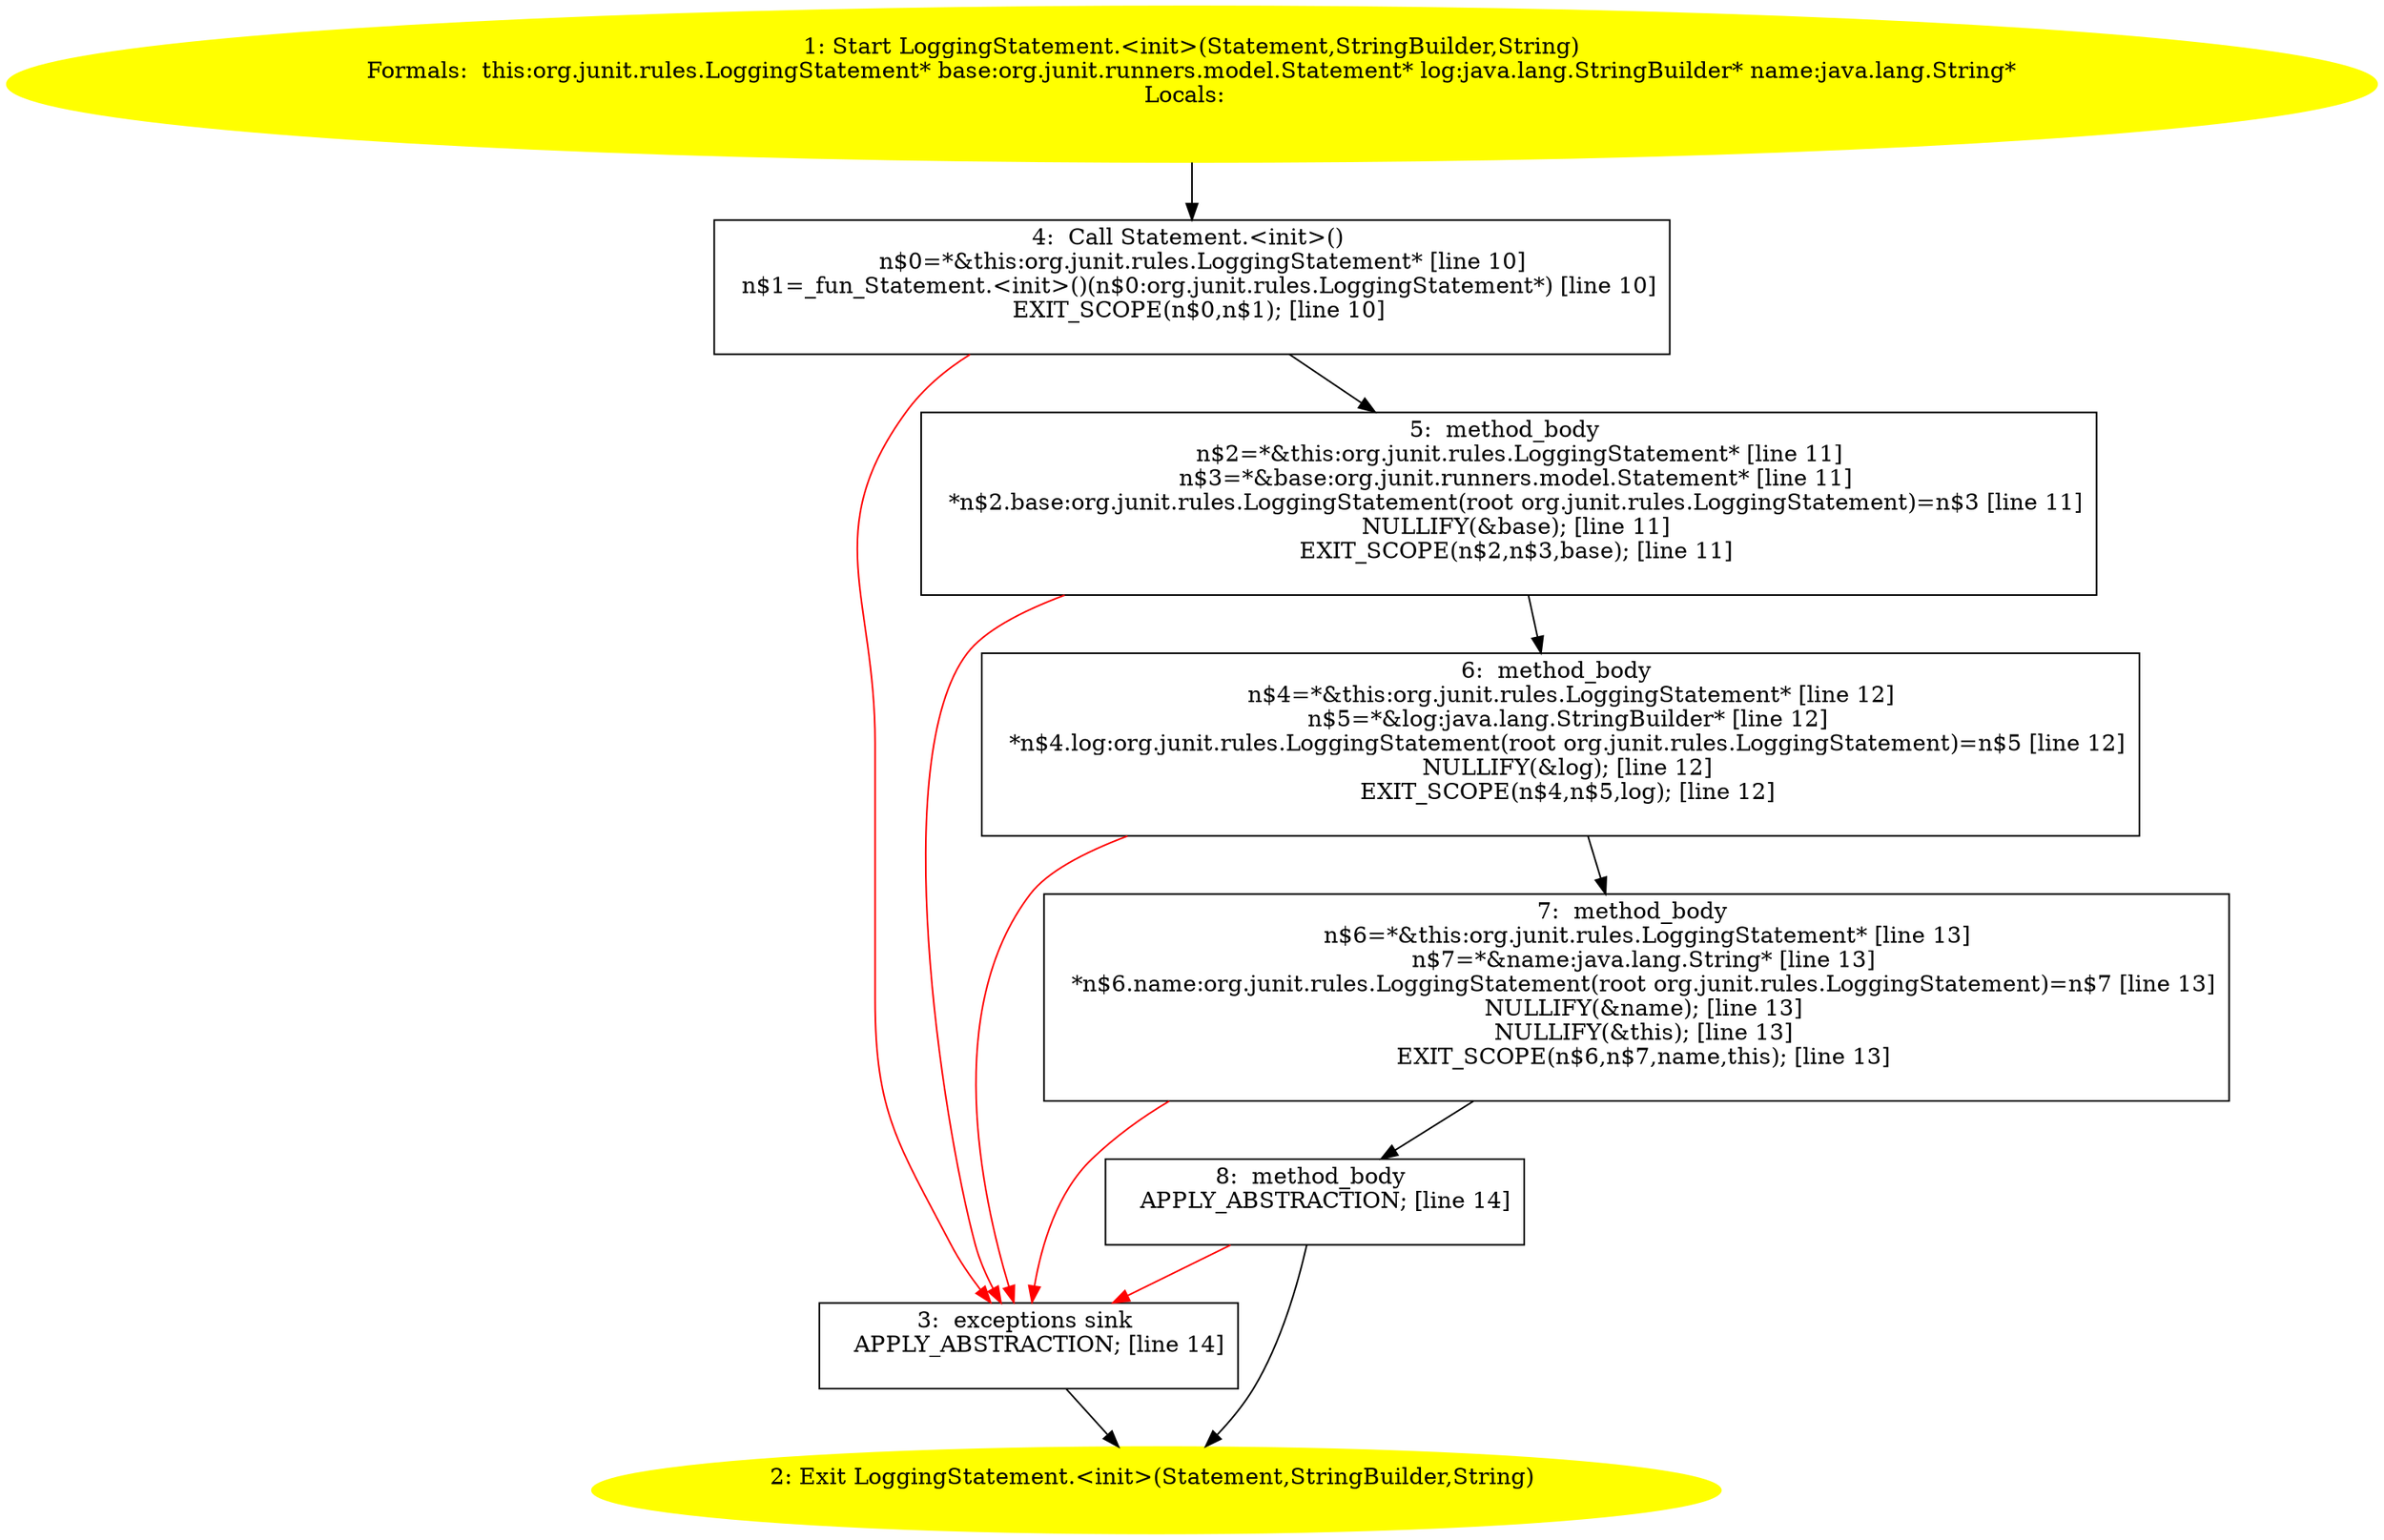 /* @generated */
digraph cfg {
"org.junit.rules.LoggingStatement.<init>(org.junit.runners.model.Statement,java.lang.StringBuilder,ja.c2eac6f053944ac878633651b9d10b88_1" [label="1: Start LoggingStatement.<init>(Statement,StringBuilder,String)\nFormals:  this:org.junit.rules.LoggingStatement* base:org.junit.runners.model.Statement* log:java.lang.StringBuilder* name:java.lang.String*\nLocals:  \n  " color=yellow style=filled]
	

	 "org.junit.rules.LoggingStatement.<init>(org.junit.runners.model.Statement,java.lang.StringBuilder,ja.c2eac6f053944ac878633651b9d10b88_1" -> "org.junit.rules.LoggingStatement.<init>(org.junit.runners.model.Statement,java.lang.StringBuilder,ja.c2eac6f053944ac878633651b9d10b88_4" ;
"org.junit.rules.LoggingStatement.<init>(org.junit.runners.model.Statement,java.lang.StringBuilder,ja.c2eac6f053944ac878633651b9d10b88_2" [label="2: Exit LoggingStatement.<init>(Statement,StringBuilder,String) \n  " color=yellow style=filled]
	

"org.junit.rules.LoggingStatement.<init>(org.junit.runners.model.Statement,java.lang.StringBuilder,ja.c2eac6f053944ac878633651b9d10b88_3" [label="3:  exceptions sink \n   APPLY_ABSTRACTION; [line 14]\n " shape="box"]
	

	 "org.junit.rules.LoggingStatement.<init>(org.junit.runners.model.Statement,java.lang.StringBuilder,ja.c2eac6f053944ac878633651b9d10b88_3" -> "org.junit.rules.LoggingStatement.<init>(org.junit.runners.model.Statement,java.lang.StringBuilder,ja.c2eac6f053944ac878633651b9d10b88_2" ;
"org.junit.rules.LoggingStatement.<init>(org.junit.runners.model.Statement,java.lang.StringBuilder,ja.c2eac6f053944ac878633651b9d10b88_4" [label="4:  Call Statement.<init>() \n   n$0=*&this:org.junit.rules.LoggingStatement* [line 10]\n  n$1=_fun_Statement.<init>()(n$0:org.junit.rules.LoggingStatement*) [line 10]\n  EXIT_SCOPE(n$0,n$1); [line 10]\n " shape="box"]
	

	 "org.junit.rules.LoggingStatement.<init>(org.junit.runners.model.Statement,java.lang.StringBuilder,ja.c2eac6f053944ac878633651b9d10b88_4" -> "org.junit.rules.LoggingStatement.<init>(org.junit.runners.model.Statement,java.lang.StringBuilder,ja.c2eac6f053944ac878633651b9d10b88_5" ;
	 "org.junit.rules.LoggingStatement.<init>(org.junit.runners.model.Statement,java.lang.StringBuilder,ja.c2eac6f053944ac878633651b9d10b88_4" -> "org.junit.rules.LoggingStatement.<init>(org.junit.runners.model.Statement,java.lang.StringBuilder,ja.c2eac6f053944ac878633651b9d10b88_3" [color="red" ];
"org.junit.rules.LoggingStatement.<init>(org.junit.runners.model.Statement,java.lang.StringBuilder,ja.c2eac6f053944ac878633651b9d10b88_5" [label="5:  method_body \n   n$2=*&this:org.junit.rules.LoggingStatement* [line 11]\n  n$3=*&base:org.junit.runners.model.Statement* [line 11]\n  *n$2.base:org.junit.rules.LoggingStatement(root org.junit.rules.LoggingStatement)=n$3 [line 11]\n  NULLIFY(&base); [line 11]\n  EXIT_SCOPE(n$2,n$3,base); [line 11]\n " shape="box"]
	

	 "org.junit.rules.LoggingStatement.<init>(org.junit.runners.model.Statement,java.lang.StringBuilder,ja.c2eac6f053944ac878633651b9d10b88_5" -> "org.junit.rules.LoggingStatement.<init>(org.junit.runners.model.Statement,java.lang.StringBuilder,ja.c2eac6f053944ac878633651b9d10b88_6" ;
	 "org.junit.rules.LoggingStatement.<init>(org.junit.runners.model.Statement,java.lang.StringBuilder,ja.c2eac6f053944ac878633651b9d10b88_5" -> "org.junit.rules.LoggingStatement.<init>(org.junit.runners.model.Statement,java.lang.StringBuilder,ja.c2eac6f053944ac878633651b9d10b88_3" [color="red" ];
"org.junit.rules.LoggingStatement.<init>(org.junit.runners.model.Statement,java.lang.StringBuilder,ja.c2eac6f053944ac878633651b9d10b88_6" [label="6:  method_body \n   n$4=*&this:org.junit.rules.LoggingStatement* [line 12]\n  n$5=*&log:java.lang.StringBuilder* [line 12]\n  *n$4.log:org.junit.rules.LoggingStatement(root org.junit.rules.LoggingStatement)=n$5 [line 12]\n  NULLIFY(&log); [line 12]\n  EXIT_SCOPE(n$4,n$5,log); [line 12]\n " shape="box"]
	

	 "org.junit.rules.LoggingStatement.<init>(org.junit.runners.model.Statement,java.lang.StringBuilder,ja.c2eac6f053944ac878633651b9d10b88_6" -> "org.junit.rules.LoggingStatement.<init>(org.junit.runners.model.Statement,java.lang.StringBuilder,ja.c2eac6f053944ac878633651b9d10b88_7" ;
	 "org.junit.rules.LoggingStatement.<init>(org.junit.runners.model.Statement,java.lang.StringBuilder,ja.c2eac6f053944ac878633651b9d10b88_6" -> "org.junit.rules.LoggingStatement.<init>(org.junit.runners.model.Statement,java.lang.StringBuilder,ja.c2eac6f053944ac878633651b9d10b88_3" [color="red" ];
"org.junit.rules.LoggingStatement.<init>(org.junit.runners.model.Statement,java.lang.StringBuilder,ja.c2eac6f053944ac878633651b9d10b88_7" [label="7:  method_body \n   n$6=*&this:org.junit.rules.LoggingStatement* [line 13]\n  n$7=*&name:java.lang.String* [line 13]\n  *n$6.name:org.junit.rules.LoggingStatement(root org.junit.rules.LoggingStatement)=n$7 [line 13]\n  NULLIFY(&name); [line 13]\n  NULLIFY(&this); [line 13]\n  EXIT_SCOPE(n$6,n$7,name,this); [line 13]\n " shape="box"]
	

	 "org.junit.rules.LoggingStatement.<init>(org.junit.runners.model.Statement,java.lang.StringBuilder,ja.c2eac6f053944ac878633651b9d10b88_7" -> "org.junit.rules.LoggingStatement.<init>(org.junit.runners.model.Statement,java.lang.StringBuilder,ja.c2eac6f053944ac878633651b9d10b88_8" ;
	 "org.junit.rules.LoggingStatement.<init>(org.junit.runners.model.Statement,java.lang.StringBuilder,ja.c2eac6f053944ac878633651b9d10b88_7" -> "org.junit.rules.LoggingStatement.<init>(org.junit.runners.model.Statement,java.lang.StringBuilder,ja.c2eac6f053944ac878633651b9d10b88_3" [color="red" ];
"org.junit.rules.LoggingStatement.<init>(org.junit.runners.model.Statement,java.lang.StringBuilder,ja.c2eac6f053944ac878633651b9d10b88_8" [label="8:  method_body \n   APPLY_ABSTRACTION; [line 14]\n " shape="box"]
	

	 "org.junit.rules.LoggingStatement.<init>(org.junit.runners.model.Statement,java.lang.StringBuilder,ja.c2eac6f053944ac878633651b9d10b88_8" -> "org.junit.rules.LoggingStatement.<init>(org.junit.runners.model.Statement,java.lang.StringBuilder,ja.c2eac6f053944ac878633651b9d10b88_2" ;
	 "org.junit.rules.LoggingStatement.<init>(org.junit.runners.model.Statement,java.lang.StringBuilder,ja.c2eac6f053944ac878633651b9d10b88_8" -> "org.junit.rules.LoggingStatement.<init>(org.junit.runners.model.Statement,java.lang.StringBuilder,ja.c2eac6f053944ac878633651b9d10b88_3" [color="red" ];
}
